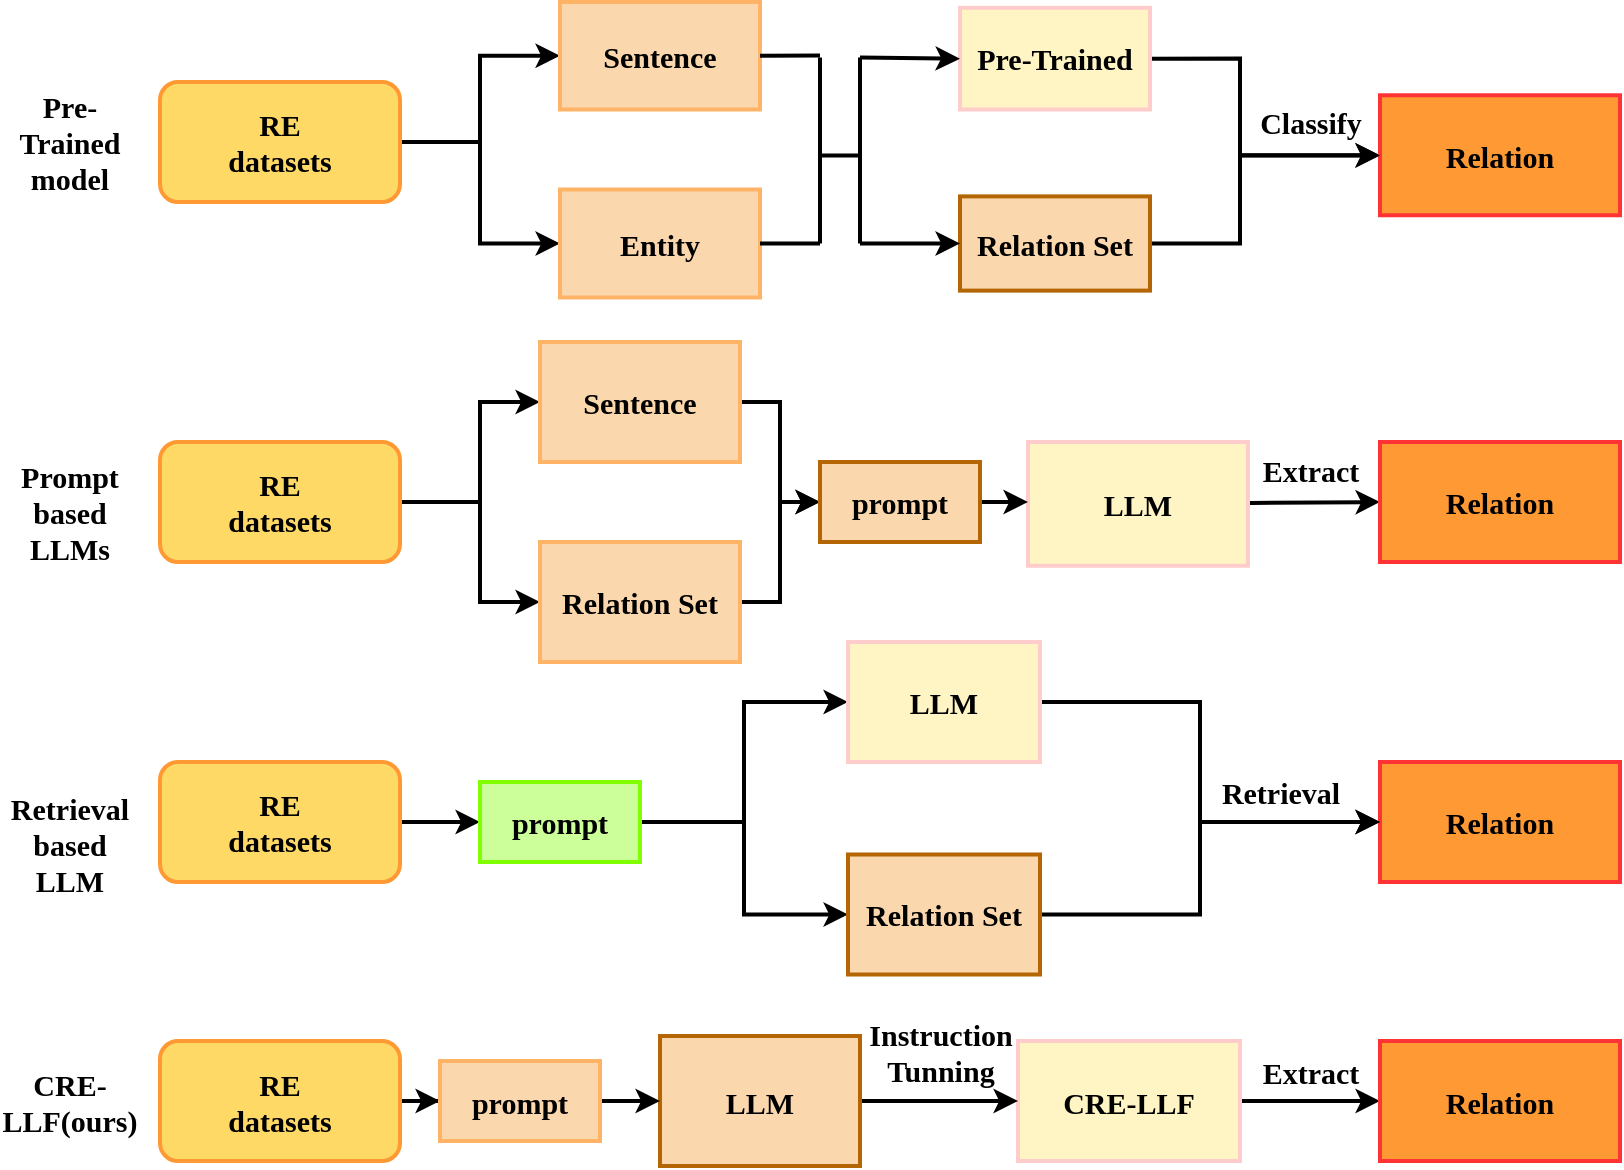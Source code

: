 <mxfile version="22.1.18" type="github">
  <diagram name="第 1 页" id="flA4l-o1dxtjvLFhLCzr">
    <mxGraphModel dx="906" dy="579" grid="1" gridSize="10" guides="1" tooltips="1" connect="1" arrows="1" fold="1" page="1" pageScale="1" pageWidth="827" pageHeight="1169" math="0" shadow="0">
      <root>
        <mxCell id="0" />
        <mxCell id="1" parent="0" />
        <mxCell id="z9Jyv8x2uTpzBOAvSgdd-29" style="edgeStyle=orthogonalEdgeStyle;rounded=0;orthogonalLoop=1;jettySize=auto;html=1;exitX=1;exitY=0.5;exitDx=0;exitDy=0;strokeWidth=2;fontFamily=Times New Roman;fontStyle=1;fontSize=15;" parent="1" source="jGrp5Y4HYreiGU5nSvVj-3" target="z9Jyv8x2uTpzBOAvSgdd-26" edge="1">
          <mxGeometry relative="1" as="geometry" />
        </mxCell>
        <mxCell id="jGrp5Y4HYreiGU5nSvVj-3" value="&lt;font style=&quot;font-size: 15px;&quot;&gt;RE&lt;br style=&quot;font-size: 15px;&quot;&gt;datasets&lt;/font&gt;" style="rounded=1;whiteSpace=wrap;html=1;fillColor=#FFD966;gradientColor=none;strokeWidth=2;fontFamily=Times New Roman;fontStyle=1;fontSize=15;strokeColor=#FF9933;" parent="1" vertex="1">
          <mxGeometry x="110" y="559.5" width="120" height="60" as="geometry" />
        </mxCell>
        <mxCell id="jGrp5Y4HYreiGU5nSvVj-10" value="&lt;font style=&quot;font-size: 15px;&quot;&gt;Instruction &lt;br style=&quot;font-size: 15px;&quot;&gt;Tunning&lt;/font&gt;" style="text;html=1;align=center;verticalAlign=middle;resizable=0;points=[];autosize=1;strokeColor=none;fillColor=none;strokeWidth=2;fontFamily=Times New Roman;fontStyle=1;fontSize=15;" parent="1" vertex="1">
          <mxGeometry x="450" y="539.5" width="100" height="50" as="geometry" />
        </mxCell>
        <mxCell id="jGrp5Y4HYreiGU5nSvVj-49" value="" style="edgeStyle=orthogonalEdgeStyle;rounded=0;orthogonalLoop=1;jettySize=auto;html=1;strokeWidth=2;fontFamily=Times New Roman;fontStyle=1;fontSize=15;" parent="1" source="jGrp5Y4HYreiGU5nSvVj-17" target="jGrp5Y4HYreiGU5nSvVj-48" edge="1">
          <mxGeometry relative="1" as="geometry" />
        </mxCell>
        <mxCell id="jGrp5Y4HYreiGU5nSvVj-17" value="&lt;font style=&quot;font-size: 15px;&quot;&gt;CRE-LLF&lt;/font&gt;" style="rounded=0;whiteSpace=wrap;html=1;fillColor=#FFF4C3;strokeWidth=2;fontFamily=Times New Roman;fontStyle=1;fontSize=15;strokeColor=#FFCCCC;" parent="1" vertex="1">
          <mxGeometry x="539" y="559.5" width="111" height="60" as="geometry" />
        </mxCell>
        <mxCell id="jGrp5Y4HYreiGU5nSvVj-21" value="CRE-LLF(ours)" style="text;html=1;strokeColor=none;fillColor=none;align=center;verticalAlign=middle;whiteSpace=wrap;rounded=0;strokeWidth=2;fontFamily=Times New Roman;fontStyle=1;fontSize=15;" parent="1" vertex="1">
          <mxGeometry x="30" y="574.5" width="70" height="30" as="geometry" />
        </mxCell>
        <mxCell id="jGrp5Y4HYreiGU5nSvVj-22" value="Pre-Trained model" style="text;html=1;strokeColor=none;fillColor=none;align=center;verticalAlign=middle;whiteSpace=wrap;rounded=0;strokeWidth=2;fontFamily=Times New Roman;fontStyle=1;fontSize=15;" parent="1" vertex="1">
          <mxGeometry x="30" y="95" width="70" height="30" as="geometry" />
        </mxCell>
        <mxCell id="jGrp5Y4HYreiGU5nSvVj-28" style="edgeStyle=orthogonalEdgeStyle;rounded=0;orthogonalLoop=1;jettySize=auto;html=1;exitX=1;exitY=0.5;exitDx=0;exitDy=0;entryX=0;entryY=0.5;entryDx=0;entryDy=0;strokeWidth=2;fontFamily=Times New Roman;fontStyle=1;fontSize=15;" parent="1" source="jGrp5Y4HYreiGU5nSvVj-23" target="jGrp5Y4HYreiGU5nSvVj-25" edge="1">
          <mxGeometry relative="1" as="geometry" />
        </mxCell>
        <mxCell id="Wru3NBddkkACF9wRoDUq-29" style="edgeStyle=orthogonalEdgeStyle;rounded=0;orthogonalLoop=1;jettySize=auto;html=1;exitX=1;exitY=0.5;exitDx=0;exitDy=0;entryX=0;entryY=0.5;entryDx=0;entryDy=0;strokeWidth=2;" parent="1" source="jGrp5Y4HYreiGU5nSvVj-23" target="jGrp5Y4HYreiGU5nSvVj-24" edge="1">
          <mxGeometry relative="1" as="geometry" />
        </mxCell>
        <mxCell id="jGrp5Y4HYreiGU5nSvVj-23" value="&lt;font style=&quot;font-size: 15px;&quot;&gt;RE&lt;br style=&quot;font-size: 15px;&quot;&gt;datasets&lt;/font&gt;" style="rounded=1;whiteSpace=wrap;html=1;fillColor=#FFD966;gradientColor=none;strokeWidth=2;fontFamily=Times New Roman;fontStyle=1;fontSize=15;strokeColor=#FF9933;" parent="1" vertex="1">
          <mxGeometry x="110" y="80.0" width="120" height="60" as="geometry" />
        </mxCell>
        <mxCell id="jGrp5Y4HYreiGU5nSvVj-24" value="Sentence" style="rounded=0;whiteSpace=wrap;html=1;fillColor=#FAD7AC;strokeColor=#FFB366;strokeWidth=2;fontFamily=Times New Roman;fontStyle=1;fontSize=15;" parent="1" vertex="1">
          <mxGeometry x="310" y="40" width="100" height="53.75" as="geometry" />
        </mxCell>
        <mxCell id="jGrp5Y4HYreiGU5nSvVj-25" value="Entity" style="rounded=0;whiteSpace=wrap;html=1;fillColor=#FAD7AC;strokeWidth=2;fontFamily=Times New Roman;fontStyle=1;fontSize=15;strokeColor=#FFB366;" parent="1" vertex="1">
          <mxGeometry x="310" y="133.75" width="100" height="54" as="geometry" />
        </mxCell>
        <mxCell id="Wru3NBddkkACF9wRoDUq-11" style="edgeStyle=orthogonalEdgeStyle;rounded=0;orthogonalLoop=1;jettySize=auto;html=1;exitX=1;exitY=0.5;exitDx=0;exitDy=0;entryX=0;entryY=0.5;entryDx=0;entryDy=0;fontFamily=Times New Roman;fontStyle=1;fontSize=15;strokeWidth=2;" parent="1" source="jGrp5Y4HYreiGU5nSvVj-36" target="jGrp5Y4HYreiGU5nSvVj-45" edge="1">
          <mxGeometry relative="1" as="geometry">
            <Array as="points">
              <mxPoint x="650" y="68.75" />
              <mxPoint x="650" y="116.75" />
            </Array>
          </mxGeometry>
        </mxCell>
        <mxCell id="jGrp5Y4HYreiGU5nSvVj-36" value="&lt;span style=&quot;font-size: 15px;&quot;&gt;Pre-Trained&lt;/span&gt;" style="rounded=0;whiteSpace=wrap;html=1;fillColor=#FFF4C3;strokeWidth=2;fontFamily=Times New Roman;fontStyle=1;fontSize=15;strokeColor=#FFCCCC;" parent="1" vertex="1">
          <mxGeometry x="510" y="42.88" width="95" height="50.87" as="geometry" />
        </mxCell>
        <mxCell id="jGrp5Y4HYreiGU5nSvVj-45" value="&lt;font style=&quot;font-size: 15px;&quot;&gt;Relation&lt;/font&gt;" style="whiteSpace=wrap;html=1;rounded=0;fillColor=#FF9933;strokeWidth=2;fontFamily=Times New Roman;fontStyle=1;fontSize=15;strokeColor=#FF3333;" parent="1" vertex="1">
          <mxGeometry x="720" y="86.63" width="120" height="60" as="geometry" />
        </mxCell>
        <mxCell id="jGrp5Y4HYreiGU5nSvVj-47" value="Classify" style="text;html=1;align=center;verticalAlign=middle;resizable=0;points=[];autosize=1;strokeColor=none;fillColor=none;strokeWidth=2;fontFamily=Times New Roman;fontStyle=1;fontSize=15;" parent="1" vertex="1">
          <mxGeometry x="650" y="85.44" width="70" height="30" as="geometry" />
        </mxCell>
        <mxCell id="jGrp5Y4HYreiGU5nSvVj-48" value="Relation" style="whiteSpace=wrap;html=1;fillColor=#FF9933;rounded=0;strokeWidth=2;fontFamily=Times New Roman;fontStyle=1;fontSize=15;strokeColor=#FF3333;" parent="1" vertex="1">
          <mxGeometry x="720" y="559.5" width="120" height="60" as="geometry" />
        </mxCell>
        <mxCell id="z9Jyv8x2uTpzBOAvSgdd-49" style="edgeStyle=orthogonalEdgeStyle;rounded=0;orthogonalLoop=1;jettySize=auto;html=1;exitX=1;exitY=0.5;exitDx=0;exitDy=0;entryX=0;entryY=0.5;entryDx=0;entryDy=0;strokeWidth=2;fontFamily=Times New Roman;fontStyle=1;fontSize=15;" parent="1" source="z9Jyv8x2uTpzBOAvSgdd-2" target="z9Jyv8x2uTpzBOAvSgdd-7" edge="1">
          <mxGeometry relative="1" as="geometry">
            <Array as="points">
              <mxPoint x="270" y="290" />
              <mxPoint x="270" y="240" />
            </Array>
          </mxGeometry>
        </mxCell>
        <mxCell id="z9Jyv8x2uTpzBOAvSgdd-50" style="edgeStyle=orthogonalEdgeStyle;rounded=0;orthogonalLoop=1;jettySize=auto;html=1;exitX=1;exitY=0.5;exitDx=0;exitDy=0;entryX=0;entryY=0.5;entryDx=0;entryDy=0;strokeWidth=2;fontFamily=Times New Roman;fontStyle=1;fontSize=15;" parent="1" source="z9Jyv8x2uTpzBOAvSgdd-2" target="z9Jyv8x2uTpzBOAvSgdd-11" edge="1">
          <mxGeometry relative="1" as="geometry">
            <Array as="points">
              <mxPoint x="270" y="290" />
              <mxPoint x="270" y="340" />
            </Array>
          </mxGeometry>
        </mxCell>
        <mxCell id="z9Jyv8x2uTpzBOAvSgdd-2" value="&lt;font style=&quot;font-size: 15px;&quot;&gt;RE&lt;br style=&quot;font-size: 15px;&quot;&gt;datasets&lt;/font&gt;" style="rounded=1;whiteSpace=wrap;html=1;fillColor=#FFD966;gradientColor=none;strokeWidth=2;fontFamily=Times New Roman;fontStyle=1;fontSize=15;strokeColor=#FF9933;" parent="1" vertex="1">
          <mxGeometry x="110" y="260" width="120" height="60" as="geometry" />
        </mxCell>
        <mxCell id="z9Jyv8x2uTpzBOAvSgdd-20" style="edgeStyle=orthogonalEdgeStyle;rounded=0;orthogonalLoop=1;jettySize=auto;html=1;exitX=1;exitY=0.5;exitDx=0;exitDy=0;entryX=0;entryY=0.5;entryDx=0;entryDy=0;strokeWidth=2;fontFamily=Times New Roman;fontStyle=1;fontSize=15;" parent="1" source="z9Jyv8x2uTpzBOAvSgdd-7" target="z9Jyv8x2uTpzBOAvSgdd-19" edge="1">
          <mxGeometry relative="1" as="geometry" />
        </mxCell>
        <mxCell id="z9Jyv8x2uTpzBOAvSgdd-7" value="Sentence" style="rounded=0;whiteSpace=wrap;html=1;fillColor=#FAD7AC;strokeColor=#FFB366;strokeWidth=2;fontFamily=Times New Roman;fontStyle=1;fontSize=15;" parent="1" vertex="1">
          <mxGeometry x="300" y="210" width="100" height="60" as="geometry" />
        </mxCell>
        <mxCell id="z9Jyv8x2uTpzBOAvSgdd-21" style="edgeStyle=orthogonalEdgeStyle;rounded=0;orthogonalLoop=1;jettySize=auto;html=1;exitX=1;exitY=0.5;exitDx=0;exitDy=0;entryX=0;entryY=0.5;entryDx=0;entryDy=0;strokeWidth=2;fontFamily=Times New Roman;fontStyle=1;fontSize=15;" parent="1" source="z9Jyv8x2uTpzBOAvSgdd-11" target="z9Jyv8x2uTpzBOAvSgdd-19" edge="1">
          <mxGeometry relative="1" as="geometry" />
        </mxCell>
        <mxCell id="z9Jyv8x2uTpzBOAvSgdd-11" value="Relation Set" style="rounded=0;whiteSpace=wrap;html=1;fillColor=#FAD7AC;strokeWidth=2;fontFamily=Times New Roman;fontStyle=1;fontSize=15;strokeColor=#FFB366;" parent="1" vertex="1">
          <mxGeometry x="300" y="310" width="100" height="60" as="geometry" />
        </mxCell>
        <mxCell id="z9Jyv8x2uTpzBOAvSgdd-16" style="edgeStyle=orthogonalEdgeStyle;rounded=0;orthogonalLoop=1;jettySize=auto;html=1;exitX=1;exitY=0.5;exitDx=0;exitDy=0;entryX=0;entryY=0.5;entryDx=0;entryDy=0;strokeWidth=2;fontFamily=Times New Roman;fontStyle=1;fontSize=15;" parent="1" target="z9Jyv8x2uTpzBOAvSgdd-15" edge="1">
          <mxGeometry relative="1" as="geometry">
            <mxPoint x="590" y="290.005" as="sourcePoint" />
          </mxGeometry>
        </mxCell>
        <mxCell id="z9Jyv8x2uTpzBOAvSgdd-15" value="&lt;font style=&quot;font-size: 15px;&quot;&gt;Relation&lt;/font&gt;" style="whiteSpace=wrap;html=1;rounded=0;fillColor=#FF9933;strokeWidth=2;fontFamily=Times New Roman;fontStyle=1;fontSize=15;strokeColor=#FF3333;" parent="1" vertex="1">
          <mxGeometry x="720" y="260" width="120" height="60" as="geometry" />
        </mxCell>
        <mxCell id="z9Jyv8x2uTpzBOAvSgdd-18" value="&lt;font style=&quot;font-size: 15px;&quot;&gt;LLM&lt;/font&gt;" style="rounded=0;whiteSpace=wrap;html=1;fillColor=#FFF4C3;strokeWidth=2;fontFamily=Times New Roman;fontStyle=1;fontSize=15;strokeColor=#FFCCCC;" parent="1" vertex="1">
          <mxGeometry x="544" y="260" width="110" height="61.87" as="geometry" />
        </mxCell>
        <mxCell id="z9Jyv8x2uTpzBOAvSgdd-24" style="edgeStyle=orthogonalEdgeStyle;rounded=0;orthogonalLoop=1;jettySize=auto;html=1;exitX=1;exitY=0.5;exitDx=0;exitDy=0;entryX=0;entryY=0.5;entryDx=0;entryDy=0;strokeWidth=2;fontFamily=Times New Roman;fontStyle=1;fontSize=15;" parent="1" source="z9Jyv8x2uTpzBOAvSgdd-19" target="z9Jyv8x2uTpzBOAvSgdd-18" edge="1">
          <mxGeometry relative="1" as="geometry" />
        </mxCell>
        <mxCell id="z9Jyv8x2uTpzBOAvSgdd-19" value="prompt" style="rounded=0;whiteSpace=wrap;html=1;fillColor=#FAD7AC;strokeWidth=2;fontFamily=Times New Roman;fontStyle=1;fontSize=15;strokeColor=#B46504;" parent="1" vertex="1">
          <mxGeometry x="440" y="270" width="80" height="40" as="geometry" />
        </mxCell>
        <mxCell id="z9Jyv8x2uTpzBOAvSgdd-31" value="" style="edgeStyle=orthogonalEdgeStyle;rounded=0;orthogonalLoop=1;jettySize=auto;html=1;strokeWidth=2;fontFamily=Times New Roman;fontStyle=1;fontSize=15;" parent="1" source="z9Jyv8x2uTpzBOAvSgdd-25" target="jGrp5Y4HYreiGU5nSvVj-17" edge="1">
          <mxGeometry relative="1" as="geometry" />
        </mxCell>
        <mxCell id="z9Jyv8x2uTpzBOAvSgdd-25" value="&lt;font style=&quot;font-size: 15px;&quot;&gt;LLM&lt;/font&gt;" style="rounded=0;whiteSpace=wrap;html=1;fillColor=#fad7ac;strokeColor=#b46504;strokeWidth=2;fontFamily=Times New Roman;fontStyle=1;fontSize=15;" parent="1" vertex="1">
          <mxGeometry x="360" y="557" width="100" height="65" as="geometry" />
        </mxCell>
        <mxCell id="z9Jyv8x2uTpzBOAvSgdd-30" style="edgeStyle=orthogonalEdgeStyle;rounded=0;orthogonalLoop=1;jettySize=auto;html=1;exitX=1;exitY=0.5;exitDx=0;exitDy=0;entryX=0;entryY=0.5;entryDx=0;entryDy=0;strokeWidth=2;fontFamily=Times New Roman;fontStyle=1;fontSize=15;" parent="1" source="z9Jyv8x2uTpzBOAvSgdd-26" target="z9Jyv8x2uTpzBOAvSgdd-25" edge="1">
          <mxGeometry relative="1" as="geometry" />
        </mxCell>
        <mxCell id="z9Jyv8x2uTpzBOAvSgdd-26" value="prompt" style="rounded=0;whiteSpace=wrap;html=1;fillColor=#FAD7AC;strokeWidth=2;fontFamily=Times New Roman;fontStyle=1;fontSize=15;strokeColor=#FFB366;" parent="1" vertex="1">
          <mxGeometry x="250" y="569.5" width="80" height="40" as="geometry" />
        </mxCell>
        <mxCell id="z9Jyv8x2uTpzBOAvSgdd-32" value="Prompt based LLMs" style="text;html=1;strokeColor=none;fillColor=none;align=center;verticalAlign=middle;whiteSpace=wrap;rounded=0;strokeWidth=2;fontFamily=Times New Roman;fontStyle=1;fontSize=15;" parent="1" vertex="1">
          <mxGeometry x="30" y="280" width="70" height="30" as="geometry" />
        </mxCell>
        <mxCell id="z9Jyv8x2uTpzBOAvSgdd-33" value="Extract" style="text;html=1;align=center;verticalAlign=middle;resizable=0;points=[];autosize=1;strokeColor=none;fillColor=none;strokeWidth=2;fontFamily=Times New Roman;fontStyle=1;fontSize=15;" parent="1" vertex="1">
          <mxGeometry x="650" y="259.07" width="70" height="30" as="geometry" />
        </mxCell>
        <mxCell id="z9Jyv8x2uTpzBOAvSgdd-52" value="" style="edgeStyle=orthogonalEdgeStyle;rounded=0;orthogonalLoop=1;jettySize=auto;html=1;strokeWidth=2;fontFamily=Times New Roman;fontStyle=1;fontSize=15;" parent="1" source="z9Jyv8x2uTpzBOAvSgdd-34" target="z9Jyv8x2uTpzBOAvSgdd-45" edge="1">
          <mxGeometry relative="1" as="geometry" />
        </mxCell>
        <mxCell id="z9Jyv8x2uTpzBOAvSgdd-34" value="&lt;font style=&quot;font-size: 15px;&quot;&gt;RE&lt;br style=&quot;font-size: 15px;&quot;&gt;datasets&lt;/font&gt;" style="rounded=1;whiteSpace=wrap;html=1;fillColor=#FFD966;gradientColor=none;strokeWidth=2;fontFamily=Times New Roman;fontStyle=1;fontSize=15;strokeColor=#FF9933;" parent="1" vertex="1">
          <mxGeometry x="110" y="420" width="120" height="60" as="geometry" />
        </mxCell>
        <mxCell id="z9Jyv8x2uTpzBOAvSgdd-42" value="Relation" style="whiteSpace=wrap;html=1;rounded=0;fillColor=#FF9933;strokeWidth=2;fontFamily=Times New Roman;fontStyle=1;fontSize=15;strokeColor=#FF3333;" parent="1" vertex="1">
          <mxGeometry x="720" y="420" width="120" height="60" as="geometry" />
        </mxCell>
        <mxCell id="z9Jyv8x2uTpzBOAvSgdd-57" style="edgeStyle=orthogonalEdgeStyle;rounded=0;orthogonalLoop=1;jettySize=auto;html=1;exitX=1;exitY=0.5;exitDx=0;exitDy=0;entryX=0;entryY=0.5;entryDx=0;entryDy=0;strokeWidth=2;fontFamily=Times New Roman;fontStyle=1;fontSize=15;" parent="1" source="z9Jyv8x2uTpzBOAvSgdd-45" target="z9Jyv8x2uTpzBOAvSgdd-53" edge="1">
          <mxGeometry relative="1" as="geometry" />
        </mxCell>
        <mxCell id="uANaSI1cVHbDvgKkwEjF-6" style="edgeStyle=orthogonalEdgeStyle;rounded=0;orthogonalLoop=1;jettySize=auto;html=1;exitX=1;exitY=0.5;exitDx=0;exitDy=0;entryX=0;entryY=0.5;entryDx=0;entryDy=0;strokeWidth=2;fontFamily=Times New Roman;fontStyle=1;fontSize=15;" parent="1" source="z9Jyv8x2uTpzBOAvSgdd-45" target="uANaSI1cVHbDvgKkwEjF-5" edge="1">
          <mxGeometry relative="1" as="geometry" />
        </mxCell>
        <mxCell id="z9Jyv8x2uTpzBOAvSgdd-45" value="prompt" style="rounded=0;whiteSpace=wrap;html=1;fillColor=#CCFF99;strokeWidth=2;fontFamily=Times New Roman;fontStyle=1;fontSize=15;strokeColor=#80FF00;" parent="1" vertex="1">
          <mxGeometry x="270" y="430" width="80" height="40" as="geometry" />
        </mxCell>
        <mxCell id="z9Jyv8x2uTpzBOAvSgdd-46" value="Retrieval based LLM" style="text;html=1;strokeColor=none;fillColor=none;align=center;verticalAlign=middle;whiteSpace=wrap;rounded=0;strokeWidth=2;fontFamily=Times New Roman;fontStyle=1;fontSize=15;" parent="1" vertex="1">
          <mxGeometry x="30" y="446.25" width="70" height="30" as="geometry" />
        </mxCell>
        <mxCell id="z9Jyv8x2uTpzBOAvSgdd-47" value="Retrieval" style="text;html=1;align=center;verticalAlign=middle;resizable=0;points=[];autosize=1;strokeColor=none;fillColor=none;strokeWidth=2;fontFamily=Times New Roman;fontStyle=1;fontSize=15;" parent="1" vertex="1">
          <mxGeometry x="630" y="420" width="80" height="30" as="geometry" />
        </mxCell>
        <mxCell id="Wru3NBddkkACF9wRoDUq-28" style="edgeStyle=orthogonalEdgeStyle;rounded=0;orthogonalLoop=1;jettySize=auto;html=1;exitX=1;exitY=0.5;exitDx=0;exitDy=0;entryX=0;entryY=0.5;entryDx=0;entryDy=0;fontStyle=1;fontSize=15;fontFamily=Times New Roman;strokeWidth=2;" parent="1" source="z9Jyv8x2uTpzBOAvSgdd-53" target="z9Jyv8x2uTpzBOAvSgdd-42" edge="1">
          <mxGeometry relative="1" as="geometry">
            <Array as="points">
              <mxPoint x="630" y="390" />
              <mxPoint x="630" y="450" />
            </Array>
          </mxGeometry>
        </mxCell>
        <mxCell id="z9Jyv8x2uTpzBOAvSgdd-53" value="&lt;font style=&quot;font-size: 15px;&quot;&gt;LLM&lt;/font&gt;" style="rounded=0;whiteSpace=wrap;html=1;fillColor=#FFF4C3;strokeWidth=2;fontFamily=Times New Roman;fontStyle=1;fontSize=15;strokeColor=#FFCCCC;" parent="1" vertex="1">
          <mxGeometry x="454" y="360" width="96" height="60" as="geometry" />
        </mxCell>
        <mxCell id="z9Jyv8x2uTpzBOAvSgdd-61" value="Extract" style="text;html=1;align=center;verticalAlign=middle;resizable=0;points=[];autosize=1;strokeColor=none;fillColor=none;strokeWidth=2;fontFamily=Times New Roman;fontStyle=1;fontSize=15;" parent="1" vertex="1">
          <mxGeometry x="650" y="559.5" width="70" height="30" as="geometry" />
        </mxCell>
        <mxCell id="Wru3NBddkkACF9wRoDUq-12" style="edgeStyle=orthogonalEdgeStyle;rounded=0;orthogonalLoop=1;jettySize=auto;html=1;exitX=1;exitY=0.5;exitDx=0;exitDy=0;fontFamily=Times New Roman;fontStyle=1;fontSize=15;strokeWidth=2;" parent="1" source="uANaSI1cVHbDvgKkwEjF-3" target="jGrp5Y4HYreiGU5nSvVj-45" edge="1">
          <mxGeometry relative="1" as="geometry">
            <Array as="points">
              <mxPoint x="650" y="160.75" />
              <mxPoint x="650" y="116.75" />
            </Array>
          </mxGeometry>
        </mxCell>
        <mxCell id="uANaSI1cVHbDvgKkwEjF-3" value="Relation Set" style="rounded=0;whiteSpace=wrap;html=1;fillColor=#FAD7AC;strokeWidth=2;fontFamily=Times New Roman;fontStyle=1;fontSize=15;strokeColor=#B46504;" parent="1" vertex="1">
          <mxGeometry x="510" y="137.19" width="95" height="47.12" as="geometry" />
        </mxCell>
        <mxCell id="Wru3NBddkkACF9wRoDUq-27" style="edgeStyle=orthogonalEdgeStyle;rounded=0;orthogonalLoop=1;jettySize=auto;html=1;exitX=1;exitY=0.5;exitDx=0;exitDy=0;entryX=0;entryY=0.5;entryDx=0;entryDy=0;fontSize=15;fontStyle=1;fontFamily=Times New Roman;strokeWidth=2;" parent="1" source="uANaSI1cVHbDvgKkwEjF-5" target="z9Jyv8x2uTpzBOAvSgdd-42" edge="1">
          <mxGeometry relative="1" as="geometry">
            <Array as="points">
              <mxPoint x="630" y="496" />
              <mxPoint x="630" y="450" />
            </Array>
          </mxGeometry>
        </mxCell>
        <mxCell id="uANaSI1cVHbDvgKkwEjF-5" value="Relation Set" style="rounded=0;whiteSpace=wrap;html=1;fillColor=#FAD7AC;strokeWidth=2;fontFamily=Times New Roman;fontStyle=1;fontSize=15;strokeColor=#B46504;" parent="1" vertex="1">
          <mxGeometry x="454" y="466.25" width="96" height="60" as="geometry" />
        </mxCell>
        <mxCell id="Wru3NBddkkACF9wRoDUq-15" value="" style="endArrow=none;html=1;rounded=0;fontFamily=Times New Roman;fontStyle=1;fontSize=15;strokeWidth=2;" parent="1" edge="1">
          <mxGeometry width="50" height="50" relative="1" as="geometry">
            <mxPoint x="440" y="160.75" as="sourcePoint" />
            <mxPoint x="440" y="67.75" as="targetPoint" />
          </mxGeometry>
        </mxCell>
        <mxCell id="Wru3NBddkkACF9wRoDUq-18" value="" style="endArrow=none;html=1;rounded=0;fontFamily=Times New Roman;fontStyle=1;fontSize=15;strokeWidth=2;" parent="1" edge="1">
          <mxGeometry width="50" height="50" relative="1" as="geometry">
            <mxPoint x="439" y="116.75" as="sourcePoint" />
            <mxPoint x="460" y="116.75" as="targetPoint" />
          </mxGeometry>
        </mxCell>
        <mxCell id="Wru3NBddkkACF9wRoDUq-21" value="" style="endArrow=classic;html=1;rounded=0;entryX=0;entryY=0.5;entryDx=0;entryDy=0;fontFamily=Times New Roman;fontStyle=1;fontSize=15;strokeWidth=2;" parent="1" target="jGrp5Y4HYreiGU5nSvVj-36" edge="1">
          <mxGeometry width="50" height="50" relative="1" as="geometry">
            <mxPoint x="460" y="67.75" as="sourcePoint" />
            <mxPoint x="510" y="3.75" as="targetPoint" />
          </mxGeometry>
        </mxCell>
        <mxCell id="Wru3NBddkkACF9wRoDUq-22" value="" style="endArrow=classic;html=1;rounded=0;entryX=0;entryY=0.5;entryDx=0;entryDy=0;fontFamily=Times New Roman;fontStyle=1;fontSize=15;strokeWidth=2;" parent="1" target="uANaSI1cVHbDvgKkwEjF-3" edge="1">
          <mxGeometry width="50" height="50" relative="1" as="geometry">
            <mxPoint x="460" y="160.75" as="sourcePoint" />
            <mxPoint x="510" y="165.75" as="targetPoint" />
          </mxGeometry>
        </mxCell>
        <mxCell id="Wru3NBddkkACF9wRoDUq-31" value="" style="endArrow=none;html=1;rounded=0;entryX=1;entryY=0.5;entryDx=0;entryDy=0;strokeWidth=2;" parent="1" target="jGrp5Y4HYreiGU5nSvVj-24" edge="1">
          <mxGeometry width="50" height="50" relative="1" as="geometry">
            <mxPoint x="440" y="66.75" as="sourcePoint" />
            <mxPoint x="420" y="63.75" as="targetPoint" />
          </mxGeometry>
        </mxCell>
        <mxCell id="Wru3NBddkkACF9wRoDUq-32" value="" style="endArrow=none;html=1;rounded=0;exitX=1;exitY=0.5;exitDx=0;exitDy=0;strokeWidth=2;" parent="1" source="jGrp5Y4HYreiGU5nSvVj-25" edge="1">
          <mxGeometry width="50" height="50" relative="1" as="geometry">
            <mxPoint x="377" y="166.48" as="sourcePoint" />
            <mxPoint x="440" y="160.75" as="targetPoint" />
          </mxGeometry>
        </mxCell>
        <mxCell id="Wru3NBddkkACF9wRoDUq-33" value="" style="endArrow=none;html=1;rounded=0;fontFamily=Times New Roman;fontStyle=1;fontSize=15;strokeWidth=2;" parent="1" edge="1">
          <mxGeometry width="50" height="50" relative="1" as="geometry">
            <mxPoint x="460" y="160.75" as="sourcePoint" />
            <mxPoint x="460" y="67.75" as="targetPoint" />
          </mxGeometry>
        </mxCell>
      </root>
    </mxGraphModel>
  </diagram>
</mxfile>
